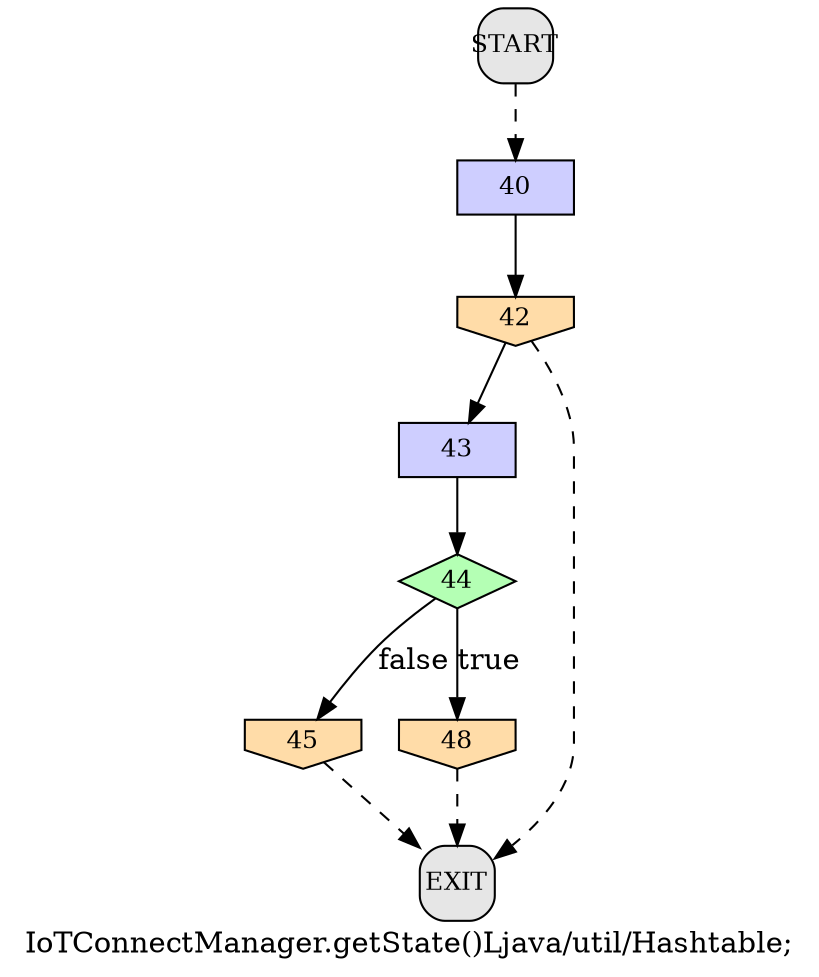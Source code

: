 /* --------------------------------------------------- */
/* Generated by Dr. Garbage Control Flow Graph Factory */
/* http://www.drgarbage.com                            */
/* Version: 4.5.0.201508311741                         */
/* Retrieved on: 2015-12-01 08:09:23.069               */
/* --------------------------------------------------- */
digraph "IoTConnectManager.getState()Ljava/util/Hashtable;" {
 graph [label="IoTConnectManager.getState()Ljava/util/Hashtable;"];
 2 [label="40", shape=box, style=filled, fillcolor="#CECEFF", fixedsize=true, fontsize=12, width=0.78, height=0.36 ]
 3 [label="42", shape=invhouse, style=filled, fillcolor="#FFDCA8", fixedsize=true, fontsize=12, width=0.78, height=0.36 ]
 4 [label="43", shape=box, style=filled, fillcolor="#CECEFF", fixedsize=true, fontsize=12, width=0.78, height=0.36 ]
 5 [label="44", shape=diamond, style=filled, fillcolor="#B4FFB4", fixedsize=true, fontsize=12, width=0.78, height=0.36 ]
 6 [label="45", shape=invhouse, style=filled, fillcolor="#FFDCA8", fixedsize=true, fontsize=12, width=0.78, height=0.36 ]
 7 [label="48", shape=invhouse, style=filled, fillcolor="#FFDCA8", fixedsize=true, fontsize=12, width=0.78, height=0.36 ]
 8 [label="START", shape=box, style="filled, rounded", fillcolor="#E6E6E6", fixedsize=true, fontsize=12, width=0.5, height=0.5 ]
 9 [label="EXIT", shape=box, style="filled, rounded", fillcolor="#E6E6E6", fixedsize=true, fontsize=12, width=0.5, height=0.5 ]
 8 -> 2 [label="", style=dashed ]
 2 -> 3 [label="", style=solid ]
 3 -> 4 [label="", style=solid ]
 4 -> 5 [label="", style=solid ]
 5 -> 6 [label="false", style=solid ]
 5 -> 7 [label="true", style=solid ]
 3 -> 9 [label="", style=dashed ]
 6 -> 9 [label="", style=dashed ]
 7 -> 9 [label="", style=dashed ]
}
